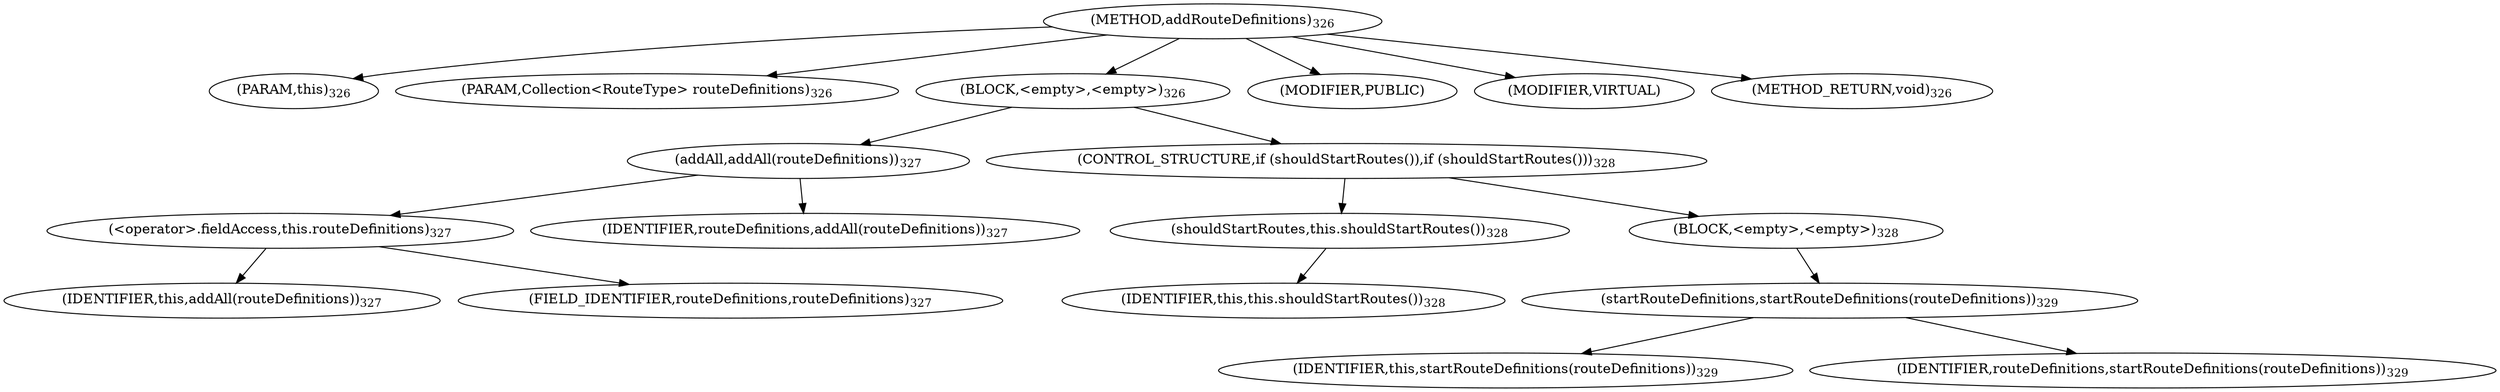 digraph "addRouteDefinitions" {  
"900" [label = <(METHOD,addRouteDefinitions)<SUB>326</SUB>> ]
"45" [label = <(PARAM,this)<SUB>326</SUB>> ]
"901" [label = <(PARAM,Collection&lt;RouteType&gt; routeDefinitions)<SUB>326</SUB>> ]
"902" [label = <(BLOCK,&lt;empty&gt;,&lt;empty&gt;)<SUB>326</SUB>> ]
"903" [label = <(addAll,addAll(routeDefinitions))<SUB>327</SUB>> ]
"904" [label = <(&lt;operator&gt;.fieldAccess,this.routeDefinitions)<SUB>327</SUB>> ]
"44" [label = <(IDENTIFIER,this,addAll(routeDefinitions))<SUB>327</SUB>> ]
"905" [label = <(FIELD_IDENTIFIER,routeDefinitions,routeDefinitions)<SUB>327</SUB>> ]
"906" [label = <(IDENTIFIER,routeDefinitions,addAll(routeDefinitions))<SUB>327</SUB>> ]
"907" [label = <(CONTROL_STRUCTURE,if (shouldStartRoutes()),if (shouldStartRoutes()))<SUB>328</SUB>> ]
"908" [label = <(shouldStartRoutes,this.shouldStartRoutes())<SUB>328</SUB>> ]
"46" [label = <(IDENTIFIER,this,this.shouldStartRoutes())<SUB>328</SUB>> ]
"909" [label = <(BLOCK,&lt;empty&gt;,&lt;empty&gt;)<SUB>328</SUB>> ]
"910" [label = <(startRouteDefinitions,startRouteDefinitions(routeDefinitions))<SUB>329</SUB>> ]
"47" [label = <(IDENTIFIER,this,startRouteDefinitions(routeDefinitions))<SUB>329</SUB>> ]
"911" [label = <(IDENTIFIER,routeDefinitions,startRouteDefinitions(routeDefinitions))<SUB>329</SUB>> ]
"912" [label = <(MODIFIER,PUBLIC)> ]
"913" [label = <(MODIFIER,VIRTUAL)> ]
"914" [label = <(METHOD_RETURN,void)<SUB>326</SUB>> ]
  "900" -> "45" 
  "900" -> "901" 
  "900" -> "902" 
  "900" -> "912" 
  "900" -> "913" 
  "900" -> "914" 
  "902" -> "903" 
  "902" -> "907" 
  "903" -> "904" 
  "903" -> "906" 
  "904" -> "44" 
  "904" -> "905" 
  "907" -> "908" 
  "907" -> "909" 
  "908" -> "46" 
  "909" -> "910" 
  "910" -> "47" 
  "910" -> "911" 
}
